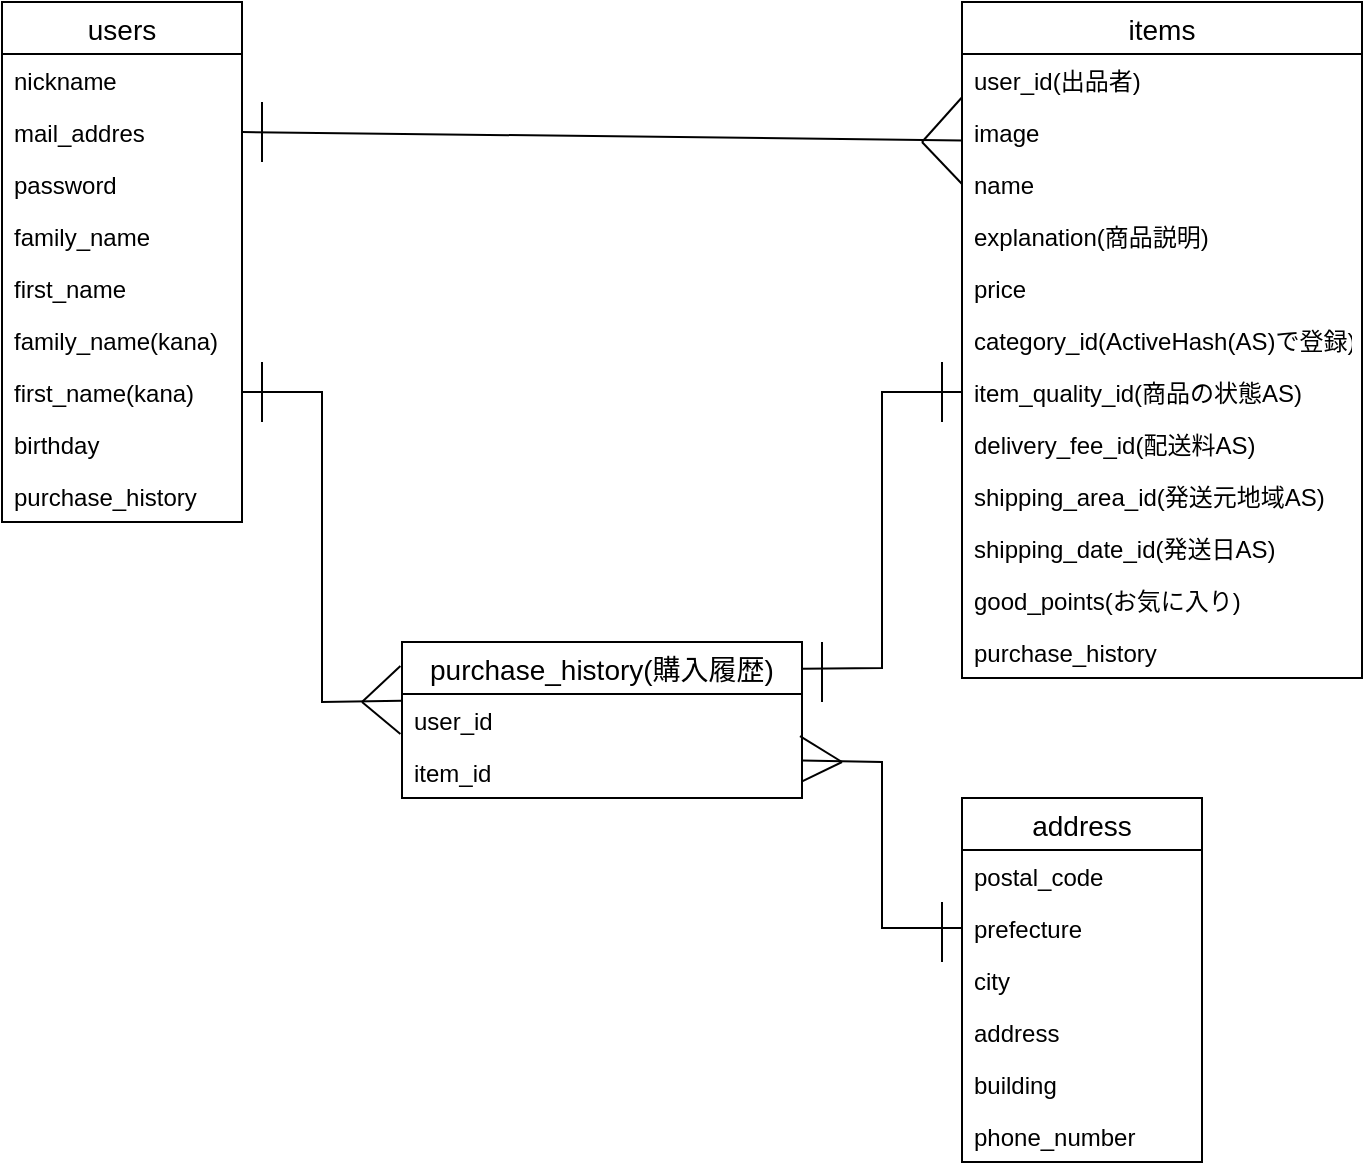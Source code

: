 <mxfile version="13.1.3">
    <diagram id="6hGFLwfOUW9BJ-s0fimq" name="Page-1">
        <mxGraphModel dx="2324" dy="220" grid="1" gridSize="10" guides="1" tooltips="1" connect="1" arrows="1" fold="1" page="1" pageScale="1" pageWidth="827" pageHeight="1169" math="0" shadow="0">
            <root>
                <mxCell id="0"/>
                <mxCell id="1" parent="0"/>
                <mxCell id="2" value="users" style="swimlane;fontStyle=0;childLayout=stackLayout;horizontal=1;startSize=26;horizontalStack=0;resizeParent=1;resizeParentMax=0;resizeLast=0;collapsible=1;marginBottom=0;align=center;fontSize=14;" parent="1" vertex="1">
                    <mxGeometry x="-1600" y="40" width="120" height="260" as="geometry">
                        <mxRectangle x="-580" y="40" width="70" height="26" as="alternateBounds"/>
                    </mxGeometry>
                </mxCell>
                <mxCell id="3" value="nickname&#10;" style="text;strokeColor=none;fillColor=none;spacingLeft=4;spacingRight=4;overflow=hidden;rotatable=0;points=[[0,0.5],[1,0.5]];portConstraint=eastwest;fontSize=12;" parent="2" vertex="1">
                    <mxGeometry y="26" width="120" height="26" as="geometry"/>
                </mxCell>
                <mxCell id="4" value="mail_addres" style="text;strokeColor=none;fillColor=none;spacingLeft=4;spacingRight=4;overflow=hidden;rotatable=0;points=[[0,0.5],[1,0.5]];portConstraint=eastwest;fontSize=12;" parent="2" vertex="1">
                    <mxGeometry y="52" width="120" height="26" as="geometry"/>
                </mxCell>
                <mxCell id="5" value="password" style="text;strokeColor=none;fillColor=none;spacingLeft=4;spacingRight=4;overflow=hidden;rotatable=0;points=[[0,0.5],[1,0.5]];portConstraint=eastwest;fontSize=12;" parent="2" vertex="1">
                    <mxGeometry y="78" width="120" height="26" as="geometry"/>
                </mxCell>
                <mxCell id="Pkw1RTI1S-GRz4FpkJU5-5" value="family_name" style="text;strokeColor=none;fillColor=none;spacingLeft=4;spacingRight=4;overflow=hidden;rotatable=0;points=[[0,0.5],[1,0.5]];portConstraint=eastwest;fontSize=12;" parent="2" vertex="1">
                    <mxGeometry y="104" width="120" height="26" as="geometry"/>
                </mxCell>
                <mxCell id="Pkw1RTI1S-GRz4FpkJU5-6" value="first_name" style="text;strokeColor=none;fillColor=none;spacingLeft=4;spacingRight=4;overflow=hidden;rotatable=0;points=[[0,0.5],[1,0.5]];portConstraint=eastwest;fontSize=12;" parent="2" vertex="1">
                    <mxGeometry y="130" width="120" height="26" as="geometry"/>
                </mxCell>
                <mxCell id="Pkw1RTI1S-GRz4FpkJU5-7" value="family_name(kana)" style="text;strokeColor=none;fillColor=none;spacingLeft=4;spacingRight=4;overflow=hidden;rotatable=0;points=[[0,0.5],[1,0.5]];portConstraint=eastwest;fontSize=12;" parent="2" vertex="1">
                    <mxGeometry y="156" width="120" height="26" as="geometry"/>
                </mxCell>
                <mxCell id="Pkw1RTI1S-GRz4FpkJU5-8" value="first_name(kana)" style="text;strokeColor=none;fillColor=none;spacingLeft=4;spacingRight=4;overflow=hidden;rotatable=0;points=[[0,0.5],[1,0.5]];portConstraint=eastwest;fontSize=12;" parent="2" vertex="1">
                    <mxGeometry y="182" width="120" height="26" as="geometry"/>
                </mxCell>
                <mxCell id="Pkw1RTI1S-GRz4FpkJU5-9" value="birthday" style="text;strokeColor=none;fillColor=none;spacingLeft=4;spacingRight=4;overflow=hidden;rotatable=0;points=[[0,0.5],[1,0.5]];portConstraint=eastwest;fontSize=12;" parent="2" vertex="1">
                    <mxGeometry y="208" width="120" height="26" as="geometry"/>
                </mxCell>
                <mxCell id="Pkw1RTI1S-GRz4FpkJU5-38" value="purchase_history" style="text;strokeColor=none;fillColor=none;spacingLeft=4;spacingRight=4;overflow=hidden;rotatable=0;points=[[0,0.5],[1,0.5]];portConstraint=eastwest;fontSize=12;" parent="2" vertex="1">
                    <mxGeometry y="234" width="120" height="26" as="geometry"/>
                </mxCell>
                <mxCell id="Pkw1RTI1S-GRz4FpkJU5-59" value="" style="endArrow=none;html=1;rounded=0;exitX=1;exitY=0.5;exitDx=0;exitDy=0;entryX=-0.001;entryY=0.669;entryDx=0;entryDy=0;entryPerimeter=0;" parent="1" source="Pkw1RTI1S-GRz4FpkJU5-8" edge="1">
                    <mxGeometry relative="1" as="geometry">
                        <mxPoint x="-1430" y="280" as="sourcePoint"/>
                        <mxPoint x="-1400.2" y="389.394" as="targetPoint"/>
                        <Array as="points">
                            <mxPoint x="-1440" y="235"/>
                            <mxPoint x="-1440" y="390"/>
                        </Array>
                    </mxGeometry>
                </mxCell>
                <mxCell id="Pkw1RTI1S-GRz4FpkJU5-14" value="items" style="swimlane;fontStyle=0;childLayout=stackLayout;horizontal=1;startSize=26;horizontalStack=0;resizeParent=1;resizeParentMax=0;resizeLast=0;collapsible=1;marginBottom=0;align=center;fontSize=14;" parent="1" vertex="1">
                    <mxGeometry x="-1120" y="40" width="200" height="338" as="geometry"/>
                </mxCell>
                <mxCell id="Pkw1RTI1S-GRz4FpkJU5-19" value="user_id(出品者)&#10;" style="text;strokeColor=none;fillColor=none;spacingLeft=4;spacingRight=4;overflow=hidden;rotatable=0;points=[[0,0.5],[1,0.5]];portConstraint=eastwest;fontSize=12;" parent="Pkw1RTI1S-GRz4FpkJU5-14" vertex="1">
                    <mxGeometry y="26" width="200" height="26" as="geometry"/>
                </mxCell>
                <mxCell id="Pkw1RTI1S-GRz4FpkJU5-15" value="image" style="text;strokeColor=none;fillColor=none;spacingLeft=4;spacingRight=4;overflow=hidden;rotatable=0;points=[[0,0.5],[1,0.5]];portConstraint=eastwest;fontSize=12;" parent="Pkw1RTI1S-GRz4FpkJU5-14" vertex="1">
                    <mxGeometry y="52" width="200" height="26" as="geometry"/>
                </mxCell>
                <mxCell id="Pkw1RTI1S-GRz4FpkJU5-16" value="name&#10;" style="text;strokeColor=none;fillColor=none;spacingLeft=4;spacingRight=4;overflow=hidden;rotatable=0;points=[[0,0.5],[1,0.5]];portConstraint=eastwest;fontSize=12;" parent="Pkw1RTI1S-GRz4FpkJU5-14" vertex="1">
                    <mxGeometry y="78" width="200" height="26" as="geometry"/>
                </mxCell>
                <mxCell id="Pkw1RTI1S-GRz4FpkJU5-17" value="explanation(商品説明)" style="text;strokeColor=none;fillColor=none;spacingLeft=4;spacingRight=4;overflow=hidden;rotatable=0;points=[[0,0.5],[1,0.5]];portConstraint=eastwest;fontSize=12;" parent="Pkw1RTI1S-GRz4FpkJU5-14" vertex="1">
                    <mxGeometry y="104" width="200" height="26" as="geometry"/>
                </mxCell>
                <mxCell id="Pkw1RTI1S-GRz4FpkJU5-18" value="price" style="text;strokeColor=none;fillColor=none;spacingLeft=4;spacingRight=4;overflow=hidden;rotatable=0;points=[[0,0.5],[1,0.5]];portConstraint=eastwest;fontSize=12;" parent="Pkw1RTI1S-GRz4FpkJU5-14" vertex="1">
                    <mxGeometry y="130" width="200" height="26" as="geometry"/>
                </mxCell>
                <mxCell id="Pkw1RTI1S-GRz4FpkJU5-20" value="category_id(ActiveHash(AS)で登録)" style="text;strokeColor=none;fillColor=none;spacingLeft=4;spacingRight=4;overflow=hidden;rotatable=0;points=[[0,0.5],[1,0.5]];portConstraint=eastwest;fontSize=12;" parent="Pkw1RTI1S-GRz4FpkJU5-14" vertex="1">
                    <mxGeometry y="156" width="200" height="26" as="geometry"/>
                </mxCell>
                <mxCell id="Pkw1RTI1S-GRz4FpkJU5-21" value="item_quality_id(商品の状態AS)&#10;" style="text;strokeColor=none;fillColor=none;spacingLeft=4;spacingRight=4;overflow=hidden;rotatable=0;points=[[0,0.5],[1,0.5]];portConstraint=eastwest;fontSize=12;" parent="Pkw1RTI1S-GRz4FpkJU5-14" vertex="1">
                    <mxGeometry y="182" width="200" height="26" as="geometry"/>
                </mxCell>
                <mxCell id="Pkw1RTI1S-GRz4FpkJU5-22" value="delivery_fee_id(配送料AS)" style="text;strokeColor=none;fillColor=none;spacingLeft=4;spacingRight=4;overflow=hidden;rotatable=0;points=[[0,0.5],[1,0.5]];portConstraint=eastwest;fontSize=12;" parent="Pkw1RTI1S-GRz4FpkJU5-14" vertex="1">
                    <mxGeometry y="208" width="200" height="26" as="geometry"/>
                </mxCell>
                <mxCell id="Pkw1RTI1S-GRz4FpkJU5-23" value="shipping_area_id(発送元地域AS)" style="text;strokeColor=none;fillColor=none;spacingLeft=4;spacingRight=4;overflow=hidden;rotatable=0;points=[[0,0.5],[1,0.5]];portConstraint=eastwest;fontSize=12;" parent="Pkw1RTI1S-GRz4FpkJU5-14" vertex="1">
                    <mxGeometry y="234" width="200" height="26" as="geometry"/>
                </mxCell>
                <mxCell id="Pkw1RTI1S-GRz4FpkJU5-24" value="shipping_date_id(発送日AS)" style="text;strokeColor=none;fillColor=none;spacingLeft=4;spacingRight=4;overflow=hidden;rotatable=0;points=[[0,0.5],[1,0.5]];portConstraint=eastwest;fontSize=12;" parent="Pkw1RTI1S-GRz4FpkJU5-14" vertex="1">
                    <mxGeometry y="260" width="200" height="26" as="geometry"/>
                </mxCell>
                <mxCell id="Pkw1RTI1S-GRz4FpkJU5-25" value="good_points(お気に入り)" style="text;strokeColor=none;fillColor=none;spacingLeft=4;spacingRight=4;overflow=hidden;rotatable=0;points=[[0,0.5],[1,0.5]];portConstraint=eastwest;fontSize=12;" parent="Pkw1RTI1S-GRz4FpkJU5-14" vertex="1">
                    <mxGeometry y="286" width="200" height="26" as="geometry"/>
                </mxCell>
                <mxCell id="Pkw1RTI1S-GRz4FpkJU5-42" value="purchase_history" style="text;strokeColor=none;fillColor=none;spacingLeft=4;spacingRight=4;overflow=hidden;rotatable=0;points=[[0,0.5],[1,0.5]];portConstraint=eastwest;fontSize=12;" parent="Pkw1RTI1S-GRz4FpkJU5-14" vertex="1">
                    <mxGeometry y="312" width="200" height="26" as="geometry"/>
                </mxCell>
                <mxCell id="Pkw1RTI1S-GRz4FpkJU5-63" value="" style="endArrow=none;html=1;rounded=0;entryX=0;entryY=0.5;entryDx=0;entryDy=0;exitX=0.999;exitY=0.171;exitDx=0;exitDy=0;exitPerimeter=0;" parent="1" source="12" target="Pkw1RTI1S-GRz4FpkJU5-21" edge="1">
                    <mxGeometry relative="1" as="geometry">
                        <mxPoint x="-1200" y="385" as="sourcePoint"/>
                        <mxPoint x="-1180" y="330" as="targetPoint"/>
                        <Array as="points">
                            <mxPoint x="-1160" y="373"/>
                            <mxPoint x="-1160" y="235"/>
                        </Array>
                    </mxGeometry>
                </mxCell>
                <mxCell id="Pkw1RTI1S-GRz4FpkJU5-64" value="" style="endArrow=none;html=1;rounded=0;exitX=1;exitY=0.5;exitDx=0;exitDy=0;entryX=0.001;entryY=0.662;entryDx=0;entryDy=0;entryPerimeter=0;" parent="1" source="4" target="Pkw1RTI1S-GRz4FpkJU5-15" edge="1">
                    <mxGeometry relative="1" as="geometry">
                        <mxPoint x="-1340" y="180" as="sourcePoint"/>
                        <mxPoint x="-1180" y="180" as="targetPoint"/>
                    </mxGeometry>
                </mxCell>
                <mxCell id="Pkw1RTI1S-GRz4FpkJU5-65" value="" style="endArrow=none;html=1;rounded=0;" parent="1" edge="1">
                    <mxGeometry relative="1" as="geometry">
                        <mxPoint x="-1470" y="220" as="sourcePoint"/>
                        <mxPoint x="-1470" y="250" as="targetPoint"/>
                    </mxGeometry>
                </mxCell>
                <mxCell id="Pkw1RTI1S-GRz4FpkJU5-66" value="" style="endArrow=none;html=1;rounded=0;" parent="1" edge="1">
                    <mxGeometry relative="1" as="geometry">
                        <mxPoint x="-1190" y="390" as="sourcePoint"/>
                        <mxPoint x="-1190" y="360" as="targetPoint"/>
                    </mxGeometry>
                </mxCell>
                <mxCell id="Pkw1RTI1S-GRz4FpkJU5-67" value="" style="endArrow=none;html=1;rounded=0;entryX=-0.004;entryY=0.154;entryDx=0;entryDy=0;entryPerimeter=0;" parent="1" target="12" edge="1">
                    <mxGeometry relative="1" as="geometry">
                        <mxPoint x="-1420" y="390" as="sourcePoint"/>
                        <mxPoint x="-1401" y="380" as="targetPoint"/>
                    </mxGeometry>
                </mxCell>
                <mxCell id="Pkw1RTI1S-GRz4FpkJU5-68" value="" style="endArrow=none;html=1;rounded=0;entryX=-0.004;entryY=0.769;entryDx=0;entryDy=0;entryPerimeter=0;" parent="1" target="13" edge="1">
                    <mxGeometry relative="1" as="geometry">
                        <mxPoint x="-1420" y="390" as="sourcePoint"/>
                        <mxPoint x="-1390" y="459" as="targetPoint"/>
                    </mxGeometry>
                </mxCell>
                <mxCell id="Pkw1RTI1S-GRz4FpkJU5-69" value="" style="endArrow=none;html=1;rounded=0;" parent="1" edge="1">
                    <mxGeometry relative="1" as="geometry">
                        <mxPoint x="-1470" y="90" as="sourcePoint"/>
                        <mxPoint x="-1470" y="120" as="targetPoint"/>
                    </mxGeometry>
                </mxCell>
                <mxCell id="Pkw1RTI1S-GRz4FpkJU5-70" value="" style="endArrow=none;html=1;rounded=0;" parent="1" edge="1">
                    <mxGeometry relative="1" as="geometry">
                        <mxPoint x="-1130" y="250" as="sourcePoint"/>
                        <mxPoint x="-1130" y="220" as="targetPoint"/>
                    </mxGeometry>
                </mxCell>
                <mxCell id="Pkw1RTI1S-GRz4FpkJU5-71" value="" style="endArrow=none;html=1;rounded=0;entryX=-0.001;entryY=0.842;entryDx=0;entryDy=0;entryPerimeter=0;" parent="1" target="Pkw1RTI1S-GRz4FpkJU5-19" edge="1">
                    <mxGeometry relative="1" as="geometry">
                        <mxPoint x="-1140" y="110" as="sourcePoint"/>
                        <mxPoint x="-1160" y="280" as="targetPoint"/>
                    </mxGeometry>
                </mxCell>
                <mxCell id="Pkw1RTI1S-GRz4FpkJU5-72" value="" style="endArrow=none;html=1;rounded=0;entryX=0;entryY=0.5;entryDx=0;entryDy=0;" parent="1" target="Pkw1RTI1S-GRz4FpkJU5-16" edge="1">
                    <mxGeometry relative="1" as="geometry">
                        <mxPoint x="-1140" y="110" as="sourcePoint"/>
                        <mxPoint x="-1160" y="150" as="targetPoint"/>
                    </mxGeometry>
                </mxCell>
                <mxCell id="12" value="purchase_history(購入履歴)" style="swimlane;fontStyle=0;childLayout=stackLayout;horizontal=1;startSize=26;horizontalStack=0;resizeParent=1;resizeParentMax=0;resizeLast=0;collapsible=1;marginBottom=0;align=center;fontSize=14;" parent="1" vertex="1">
                    <mxGeometry x="-1400" y="360" width="200" height="78" as="geometry"/>
                </mxCell>
                <mxCell id="13" value="user_id" style="text;strokeColor=none;fillColor=none;spacingLeft=4;spacingRight=4;overflow=hidden;rotatable=0;points=[[0,0.5],[1,0.5]];portConstraint=eastwest;fontSize=12;" parent="12" vertex="1">
                    <mxGeometry y="26" width="200" height="26" as="geometry"/>
                </mxCell>
                <mxCell id="14" value="item_id" style="text;strokeColor=none;fillColor=none;spacingLeft=4;spacingRight=4;overflow=hidden;rotatable=0;points=[[0,0.5],[1,0.5]];portConstraint=eastwest;fontSize=12;" parent="12" vertex="1">
                    <mxGeometry y="52" width="200" height="26" as="geometry"/>
                </mxCell>
                <mxCell id="Pkw1RTI1S-GRz4FpkJU5-27" value="address" style="swimlane;fontStyle=0;childLayout=stackLayout;horizontal=1;startSize=26;horizontalStack=0;resizeParent=1;resizeParentMax=0;resizeLast=0;collapsible=1;marginBottom=0;align=center;fontSize=14;" parent="1" vertex="1">
                    <mxGeometry x="-1120" y="438" width="120" height="182" as="geometry"/>
                </mxCell>
                <mxCell id="Pkw1RTI1S-GRz4FpkJU5-30" value="postal_code" style="text;strokeColor=none;fillColor=none;spacingLeft=4;spacingRight=4;overflow=hidden;rotatable=0;points=[[0,0.5],[1,0.5]];portConstraint=eastwest;fontSize=12;" parent="Pkw1RTI1S-GRz4FpkJU5-27" vertex="1">
                    <mxGeometry y="26" width="120" height="26" as="geometry"/>
                </mxCell>
                <mxCell id="Pkw1RTI1S-GRz4FpkJU5-32" value="prefecture" style="text;strokeColor=none;fillColor=none;spacingLeft=4;spacingRight=4;overflow=hidden;rotatable=0;points=[[0,0.5],[1,0.5]];portConstraint=eastwest;fontSize=12;" parent="Pkw1RTI1S-GRz4FpkJU5-27" vertex="1">
                    <mxGeometry y="52" width="120" height="26" as="geometry"/>
                </mxCell>
                <mxCell id="6" value="city" style="text;strokeColor=none;fillColor=none;spacingLeft=4;spacingRight=4;overflow=hidden;rotatable=0;points=[[0,0.5],[1,0.5]];portConstraint=eastwest;fontSize=12;" parent="Pkw1RTI1S-GRz4FpkJU5-27" vertex="1">
                    <mxGeometry y="78" width="120" height="26" as="geometry"/>
                </mxCell>
                <mxCell id="11" value="address&#10;" style="text;strokeColor=none;fillColor=none;spacingLeft=4;spacingRight=4;overflow=hidden;rotatable=0;points=[[0,0.5],[1,0.5]];portConstraint=eastwest;fontSize=12;" parent="Pkw1RTI1S-GRz4FpkJU5-27" vertex="1">
                    <mxGeometry y="104" width="120" height="26" as="geometry"/>
                </mxCell>
                <mxCell id="7" value="building" style="text;strokeColor=none;fillColor=none;spacingLeft=4;spacingRight=4;overflow=hidden;rotatable=0;points=[[0,0.5],[1,0.5]];portConstraint=eastwest;fontSize=12;" parent="Pkw1RTI1S-GRz4FpkJU5-27" vertex="1">
                    <mxGeometry y="130" width="120" height="26" as="geometry"/>
                </mxCell>
                <mxCell id="8" value="phone_number" style="text;strokeColor=none;fillColor=none;spacingLeft=4;spacingRight=4;overflow=hidden;rotatable=0;points=[[0,0.5],[1,0.5]];portConstraint=eastwest;fontSize=12;" parent="Pkw1RTI1S-GRz4FpkJU5-27" vertex="1">
                    <mxGeometry y="156" width="120" height="26" as="geometry"/>
                </mxCell>
                <mxCell id="22" value="" style="endArrow=none;html=1;rounded=0;exitX=1;exitY=0.28;exitDx=0;exitDy=0;entryX=0;entryY=0.5;entryDx=0;entryDy=0;exitPerimeter=0;" parent="1" source="14" target="Pkw1RTI1S-GRz4FpkJU5-32" edge="1">
                    <mxGeometry relative="1" as="geometry">
                        <mxPoint x="-1340" y="390" as="sourcePoint"/>
                        <mxPoint x="-1160" y="425" as="targetPoint"/>
                        <Array as="points">
                            <mxPoint x="-1160" y="420"/>
                            <mxPoint x="-1160" y="503"/>
                        </Array>
                    </mxGeometry>
                </mxCell>
                <mxCell id="25" value="" style="endArrow=none;html=1;rounded=0;" parent="1" edge="1">
                    <mxGeometry relative="1" as="geometry">
                        <mxPoint x="-1130" y="520" as="sourcePoint"/>
                        <mxPoint x="-1130" y="490" as="targetPoint"/>
                    </mxGeometry>
                </mxCell>
                <mxCell id="27" value="" style="endArrow=none;html=1;rounded=0;exitX=0.995;exitY=0.81;exitDx=0;exitDy=0;exitPerimeter=0;" parent="1" source="13" edge="1">
                    <mxGeometry relative="1" as="geometry">
                        <mxPoint x="-1230" y="570" as="sourcePoint"/>
                        <mxPoint x="-1180" y="420" as="targetPoint"/>
                    </mxGeometry>
                </mxCell>
                <mxCell id="28" value="" style="endArrow=none;html=1;rounded=0;exitX=0.999;exitY=0.686;exitDx=0;exitDy=0;exitPerimeter=0;" parent="1" source="14" edge="1">
                    <mxGeometry relative="1" as="geometry">
                        <mxPoint x="-1200" y="420" as="sourcePoint"/>
                        <mxPoint x="-1180" y="420" as="targetPoint"/>
                    </mxGeometry>
                </mxCell>
            </root>
        </mxGraphModel>
    </diagram>
</mxfile>